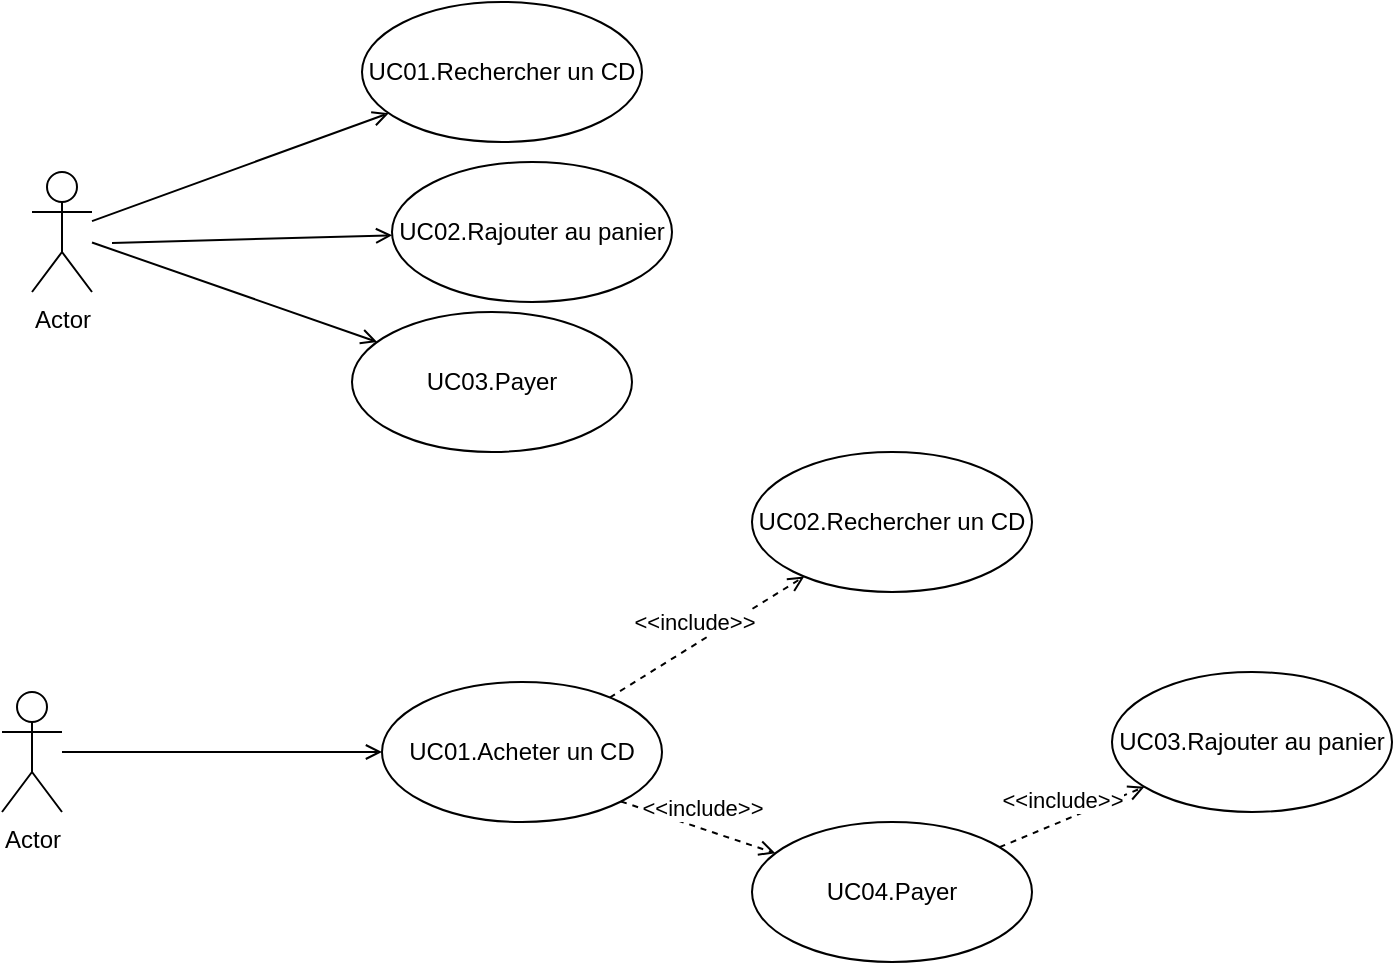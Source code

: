 <mxfile version="13.9.9" type="device"><diagram id="L36NaANL1Q3__60HkTx9" name="Page-1"><mxGraphModel dx="1024" dy="1692" grid="1" gridSize="10" guides="1" tooltips="1" connect="1" arrows="1" fold="1" page="1" pageScale="1" pageWidth="850" pageHeight="1100" math="0" shadow="0"><root><mxCell id="0"/><mxCell id="1" parent="0"/><mxCell id="rjI0HBP-y575sxT4_JyG-1" style="rounded=0;orthogonalLoop=1;jettySize=auto;html=1;startArrow=none;startFill=0;endArrow=open;endFill=0;" edge="1" parent="1" source="rjI0HBP-y575sxT4_JyG-2" target="rjI0HBP-y575sxT4_JyG-3"><mxGeometry relative="1" as="geometry"/></mxCell><mxCell id="rjI0HBP-y575sxT4_JyG-2" value="Actor" style="shape=umlActor;verticalLabelPosition=bottom;verticalAlign=top;html=1;" vertex="1" parent="1"><mxGeometry x="105" y="-135" width="30" height="60" as="geometry"/></mxCell><mxCell id="rjI0HBP-y575sxT4_JyG-3" value="UC01.Acheter un CD" style="ellipse;whiteSpace=wrap;html=1;" vertex="1" parent="1"><mxGeometry x="295" y="-140" width="140" height="70" as="geometry"/></mxCell><mxCell id="rjI0HBP-y575sxT4_JyG-4" value="UC03.Rajouter au panier" style="ellipse;whiteSpace=wrap;html=1;" vertex="1" parent="1"><mxGeometry x="660" y="-145" width="140" height="70" as="geometry"/></mxCell><mxCell id="rjI0HBP-y575sxT4_JyG-5" value="&amp;lt;&amp;lt;include&amp;gt;&amp;gt;" style="endArrow=open;html=1;endFill=0;dashed=1;" edge="1" parent="1" source="rjI0HBP-y575sxT4_JyG-8" target="rjI0HBP-y575sxT4_JyG-4"><mxGeometry x="-0.032" y="10" width="50" height="50" relative="1" as="geometry"><mxPoint x="305" y="-20" as="sourcePoint"/><mxPoint x="615" y="-20" as="targetPoint"/><mxPoint as="offset"/></mxGeometry></mxCell><mxCell id="rjI0HBP-y575sxT4_JyG-6" value="UC02.Rechercher un CD" style="ellipse;whiteSpace=wrap;html=1;" vertex="1" parent="1"><mxGeometry x="480" y="-255" width="140" height="70" as="geometry"/></mxCell><mxCell id="rjI0HBP-y575sxT4_JyG-7" value="&amp;lt;&amp;lt;include&amp;gt;&amp;gt;" style="endArrow=open;html=1;endFill=0;dashed=1;" edge="1" parent="1" source="rjI0HBP-y575sxT4_JyG-3" target="rjI0HBP-y575sxT4_JyG-6"><mxGeometry x="-0.032" y="10" width="50" height="50" relative="1" as="geometry"><mxPoint x="408.428" y="-132.45" as="sourcePoint"/><mxPoint x="525" y="-180" as="targetPoint"/><mxPoint as="offset"/><Array as="points"/></mxGeometry></mxCell><mxCell id="rjI0HBP-y575sxT4_JyG-8" value="UC04.Payer" style="ellipse;whiteSpace=wrap;html=1;" vertex="1" parent="1"><mxGeometry x="480" y="-70" width="140" height="70" as="geometry"/></mxCell><mxCell id="rjI0HBP-y575sxT4_JyG-9" value="&amp;lt;&amp;lt;include&amp;gt;&amp;gt;" style="endArrow=open;html=1;endFill=0;dashed=1;exitX=1;exitY=1;exitDx=0;exitDy=0;" edge="1" parent="1" source="rjI0HBP-y575sxT4_JyG-3" target="rjI0HBP-y575sxT4_JyG-8"><mxGeometry x="-0.032" y="10" width="50" height="50" relative="1" as="geometry"><mxPoint x="705" y="-170" as="sourcePoint"/><mxPoint x="551.752" y="-207.479" as="targetPoint"/><mxPoint as="offset"/><Array as="points"/></mxGeometry></mxCell><mxCell id="rjI0HBP-y575sxT4_JyG-10" style="rounded=0;orthogonalLoop=1;jettySize=auto;html=1;startArrow=none;startFill=0;endArrow=open;endFill=0;" edge="1" parent="1" source="rjI0HBP-y575sxT4_JyG-11" target="rjI0HBP-y575sxT4_JyG-15"><mxGeometry relative="1" as="geometry"><mxPoint x="310" y="-365" as="targetPoint"/></mxGeometry></mxCell><mxCell id="rjI0HBP-y575sxT4_JyG-11" value="Actor" style="shape=umlActor;verticalLabelPosition=bottom;verticalAlign=top;html=1;" vertex="1" parent="1"><mxGeometry x="120" y="-395" width="30" height="60" as="geometry"/></mxCell><mxCell id="rjI0HBP-y575sxT4_JyG-13" value="UC02.Rajouter au panier" style="ellipse;whiteSpace=wrap;html=1;" vertex="1" parent="1"><mxGeometry x="300" y="-400" width="140" height="70" as="geometry"/></mxCell><mxCell id="rjI0HBP-y575sxT4_JyG-15" value="UC01.Rechercher un CD" style="ellipse;whiteSpace=wrap;html=1;" vertex="1" parent="1"><mxGeometry x="285" y="-480" width="140" height="70" as="geometry"/></mxCell><mxCell id="rjI0HBP-y575sxT4_JyG-17" value="UC03.Payer" style="ellipse;whiteSpace=wrap;html=1;" vertex="1" parent="1"><mxGeometry x="280" y="-325" width="140" height="70" as="geometry"/></mxCell><mxCell id="rjI0HBP-y575sxT4_JyG-19" style="rounded=0;orthogonalLoop=1;jettySize=auto;html=1;startArrow=none;startFill=0;endArrow=open;endFill=0;" edge="1" parent="1" target="rjI0HBP-y575sxT4_JyG-13"><mxGeometry relative="1" as="geometry"><mxPoint x="160" y="-359.516" as="sourcePoint"/><mxPoint x="550.032" y="-476.945" as="targetPoint"/></mxGeometry></mxCell><mxCell id="rjI0HBP-y575sxT4_JyG-20" style="rounded=0;orthogonalLoop=1;jettySize=auto;html=1;startArrow=none;startFill=0;endArrow=open;endFill=0;" edge="1" parent="1" source="rjI0HBP-y575sxT4_JyG-11" target="rjI0HBP-y575sxT4_JyG-17"><mxGeometry relative="1" as="geometry"><mxPoint x="170" y="-349.516" as="sourcePoint"/><mxPoint x="560.032" y="-466.945" as="targetPoint"/></mxGeometry></mxCell></root></mxGraphModel></diagram></mxfile>